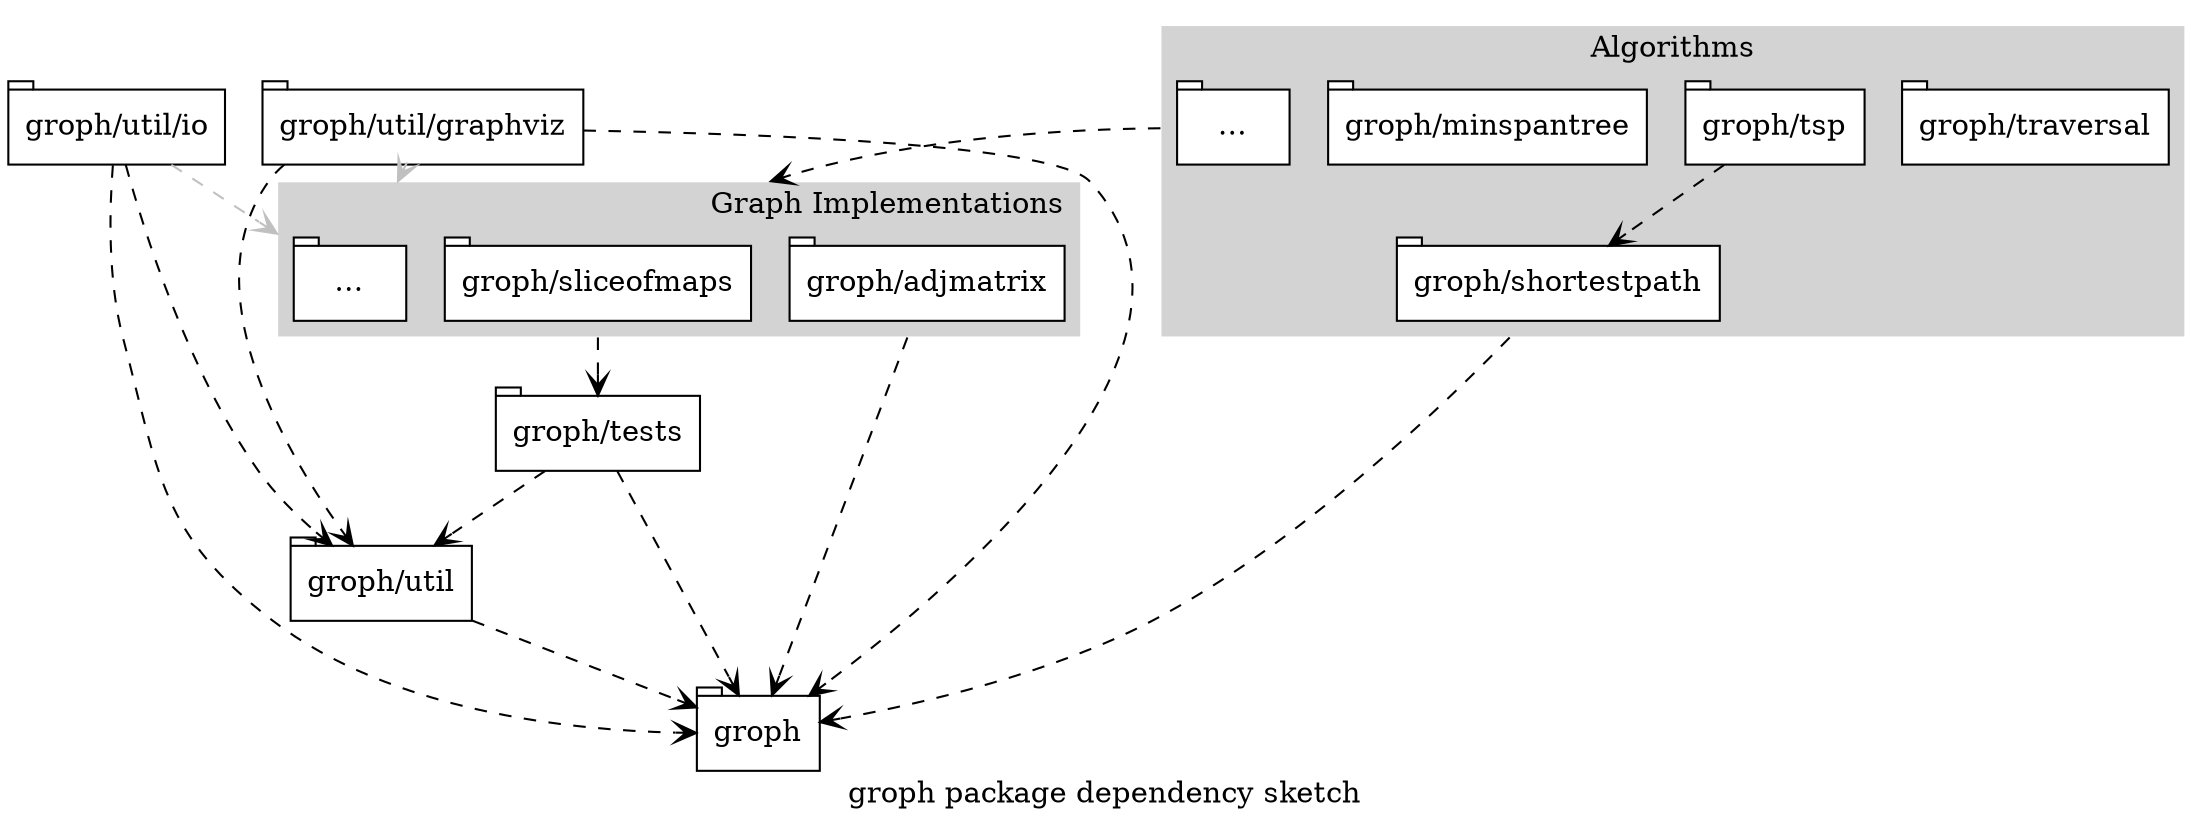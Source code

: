 digraph Groph {
	compound=true;

	graph [label="groph package dependency sketch"]
	node [shape=tab,style=filled,fillcolor=white];
	edge [arrowhead=vee, style=dashed];
	
	groph;
	util [label="groph/util"];
	io [label="groph/util/io"];
	gv [label="groph/util/graphviz"];
	tst [label="groph/tests"];
	
	subgraph cluster_g {
		color=white;
		style=filled;
		fillcolor=lightgrey;
		label="Graph Implementations";
		labeljust=r;
		amx [label="groph/adjmatrix"];
		som [label="groph/sliceofmaps"];
		getc [label="…"];
	}
	amx -> groph [ltail=cluster_g];
	som -> tst [ltail=cluster_g];

	subgraph cluster_a {
		color=white;
		style="filled";
		fillcolor=lightgrey;
		label="Algorithms";
		trv [label="groph/traversal"];
		shp [label="groph/shortestpath"];
		tsp [label="groph/tsp"];
		mst [label="groph/minspantree"];
		aetc [label="…"];

		tsp -> shp
	}
	shp -> groph [ltail=cluster_a];
	aetc -> som [lhead=cluster_g, ltail=cluster_a];
	
	util -> groph;
	io -> util, groph;
	io -> getc [lhead=cluster_g, color=gray];
	gv -> util, groph;
	gv -> getc [lhead=cluster_g, color=gray];
	
	tst -> groph;
	tst -> util;
}
